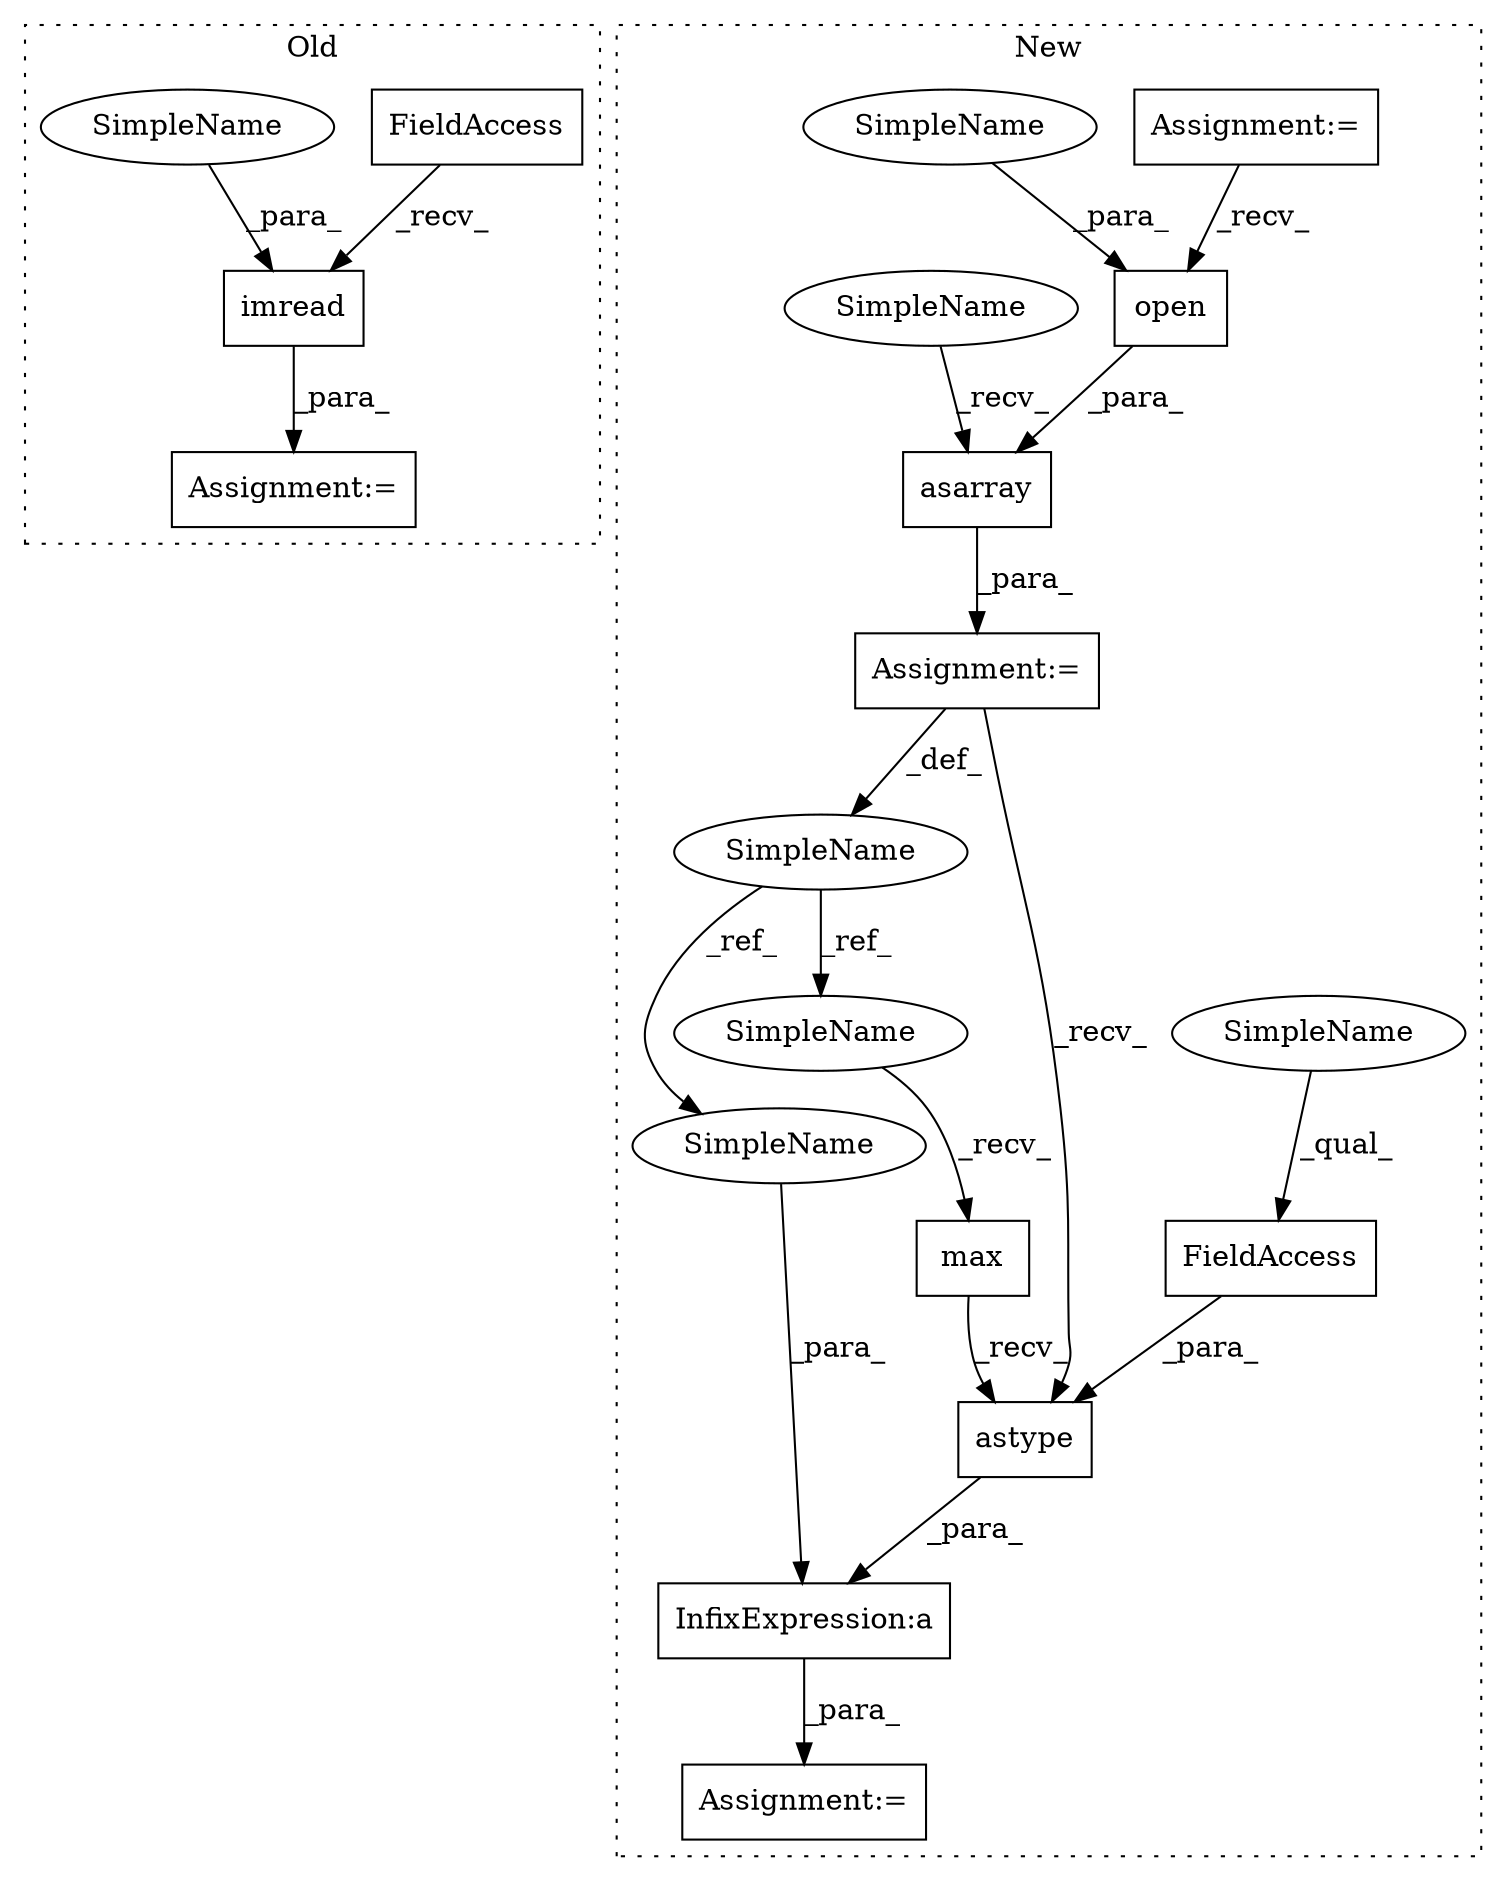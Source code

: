 digraph G {
subgraph cluster0 {
1 [label="imread" a="32" s="2792,2813" l="7,1" shape="box"];
4 [label="FieldAccess" a="22" s="2774" l="10" shape="box"];
13 [label="Assignment:=" a="7" s="2773" l="1" shape="box"];
14 [label="SimpleName" a="42" s="2799" l="14" shape="ellipse"];
label = "Old";
style="dotted";
}
subgraph cluster1 {
2 [label="open" a="32" s="2943,2962" l="5,1" shape="box"];
3 [label="Assignment:=" a="7" s="2979" l="1" shape="box"];
5 [label="Assignment:=" a="7" s="2922" l="1" shape="box"];
6 [label="InfixExpression:a" a="27" s="2986" l="3" shape="box"];
7 [label="asarray" a="32" s="2929,2963" l="8,1" shape="box"];
8 [label="SimpleName" a="42" s="2917" l="5" shape="ellipse"];
9 [label="max" a="32" s="2995,3003" l="4,1" shape="box"];
10 [label="astype" a="32" s="3005,3025" l="7,1" shape="box"];
11 [label="FieldAccess" a="22" s="3012" l="13" shape="box"];
12 [label="Assignment:=" a="7" s="2547" l="5" shape="box"];
15 [label="SimpleName" a="42" s="2981" l="5" shape="ellipse"];
16 [label="SimpleName" a="42" s="2989" l="5" shape="ellipse"];
17 [label="SimpleName" a="42" s="2948" l="14" shape="ellipse"];
18 [label="SimpleName" a="42" s="3012" l="5" shape="ellipse"];
19 [label="SimpleName" a="42" s="2923" l="5" shape="ellipse"];
label = "New";
style="dotted";
}
1 -> 13 [label="_para_"];
2 -> 7 [label="_para_"];
4 -> 1 [label="_recv_"];
5 -> 8 [label="_def_"];
5 -> 10 [label="_recv_"];
6 -> 3 [label="_para_"];
7 -> 5 [label="_para_"];
8 -> 16 [label="_ref_"];
8 -> 15 [label="_ref_"];
9 -> 10 [label="_recv_"];
10 -> 6 [label="_para_"];
11 -> 10 [label="_para_"];
12 -> 2 [label="_recv_"];
14 -> 1 [label="_para_"];
15 -> 6 [label="_para_"];
16 -> 9 [label="_recv_"];
17 -> 2 [label="_para_"];
18 -> 11 [label="_qual_"];
19 -> 7 [label="_recv_"];
}
